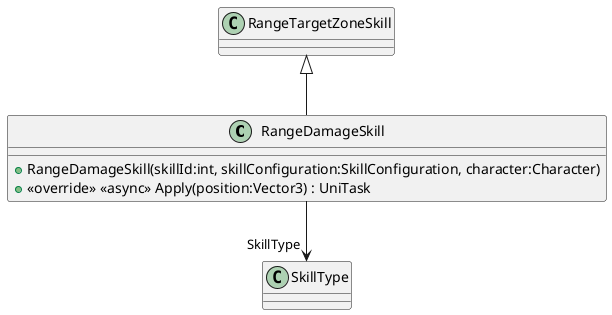 @startuml
class RangeDamageSkill {
    + RangeDamageSkill(skillId:int, skillConfiguration:SkillConfiguration, character:Character)
    + <<override>> <<async>> Apply(position:Vector3) : UniTask
}
RangeTargetZoneSkill <|-- RangeDamageSkill
RangeDamageSkill --> "SkillType" SkillType
@enduml
